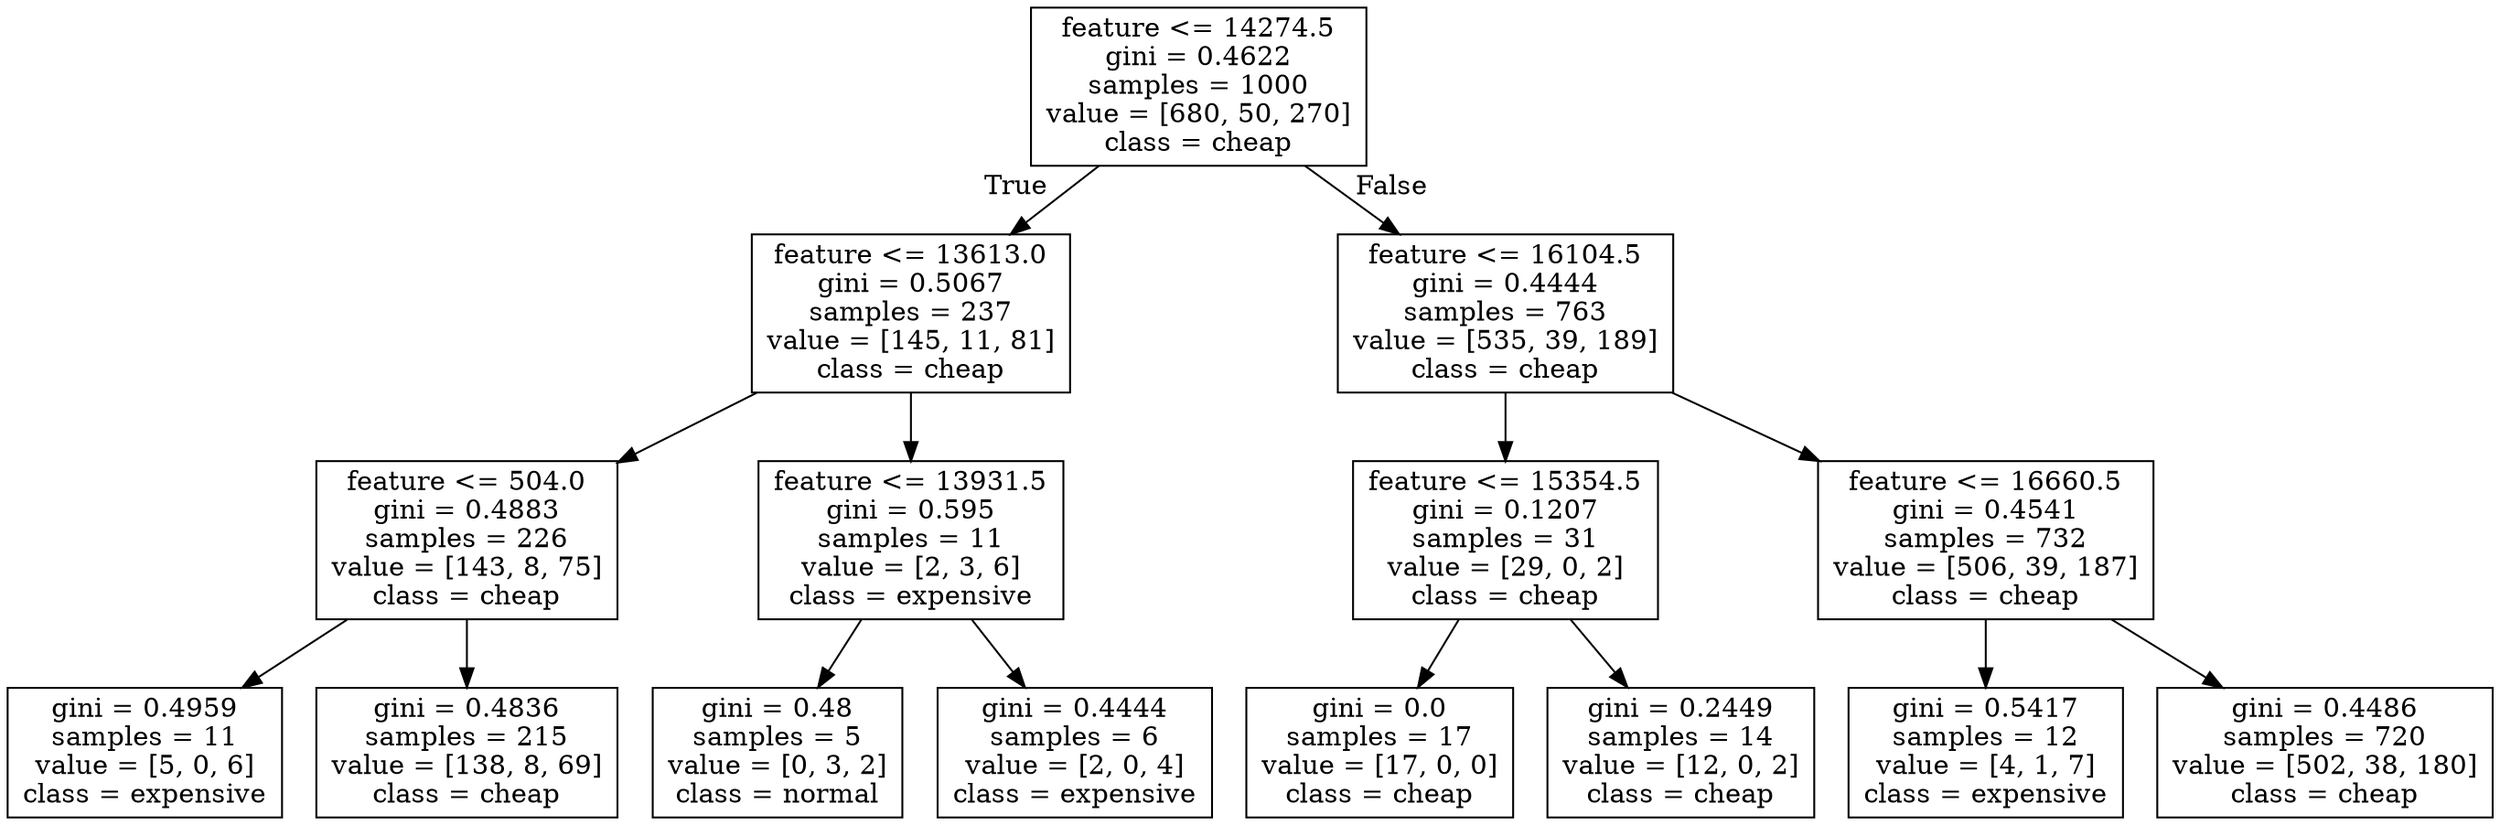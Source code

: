 digraph Tree {
node [shape=box] ;
0 [label="feature <= 14274.5\ngini = 0.4622\nsamples = 1000\nvalue = [680, 50, 270]\nclass = cheap"] ;
1 [label="feature <= 13613.0\ngini = 0.5067\nsamples = 237\nvalue = [145, 11, 81]\nclass = cheap"] ;
0 -> 1 [labeldistance=2.5, labelangle=45, headlabel="True"] ;
2 [label="feature <= 504.0\ngini = 0.4883\nsamples = 226\nvalue = [143, 8, 75]\nclass = cheap"] ;
1 -> 2 ;
3 [label="gini = 0.4959\nsamples = 11\nvalue = [5, 0, 6]\nclass = expensive"] ;
2 -> 3 ;
4 [label="gini = 0.4836\nsamples = 215\nvalue = [138, 8, 69]\nclass = cheap"] ;
2 -> 4 ;
5 [label="feature <= 13931.5\ngini = 0.595\nsamples = 11\nvalue = [2, 3, 6]\nclass = expensive"] ;
1 -> 5 ;
6 [label="gini = 0.48\nsamples = 5\nvalue = [0, 3, 2]\nclass = normal"] ;
5 -> 6 ;
7 [label="gini = 0.4444\nsamples = 6\nvalue = [2, 0, 4]\nclass = expensive"] ;
5 -> 7 ;
8 [label="feature <= 16104.5\ngini = 0.4444\nsamples = 763\nvalue = [535, 39, 189]\nclass = cheap"] ;
0 -> 8 [labeldistance=2.5, labelangle=-45, headlabel="False"] ;
9 [label="feature <= 15354.5\ngini = 0.1207\nsamples = 31\nvalue = [29, 0, 2]\nclass = cheap"] ;
8 -> 9 ;
10 [label="gini = 0.0\nsamples = 17\nvalue = [17, 0, 0]\nclass = cheap"] ;
9 -> 10 ;
11 [label="gini = 0.2449\nsamples = 14\nvalue = [12, 0, 2]\nclass = cheap"] ;
9 -> 11 ;
12 [label="feature <= 16660.5\ngini = 0.4541\nsamples = 732\nvalue = [506, 39, 187]\nclass = cheap"] ;
8 -> 12 ;
13 [label="gini = 0.5417\nsamples = 12\nvalue = [4, 1, 7]\nclass = expensive"] ;
12 -> 13 ;
14 [label="gini = 0.4486\nsamples = 720\nvalue = [502, 38, 180]\nclass = cheap"] ;
12 -> 14 ;
}